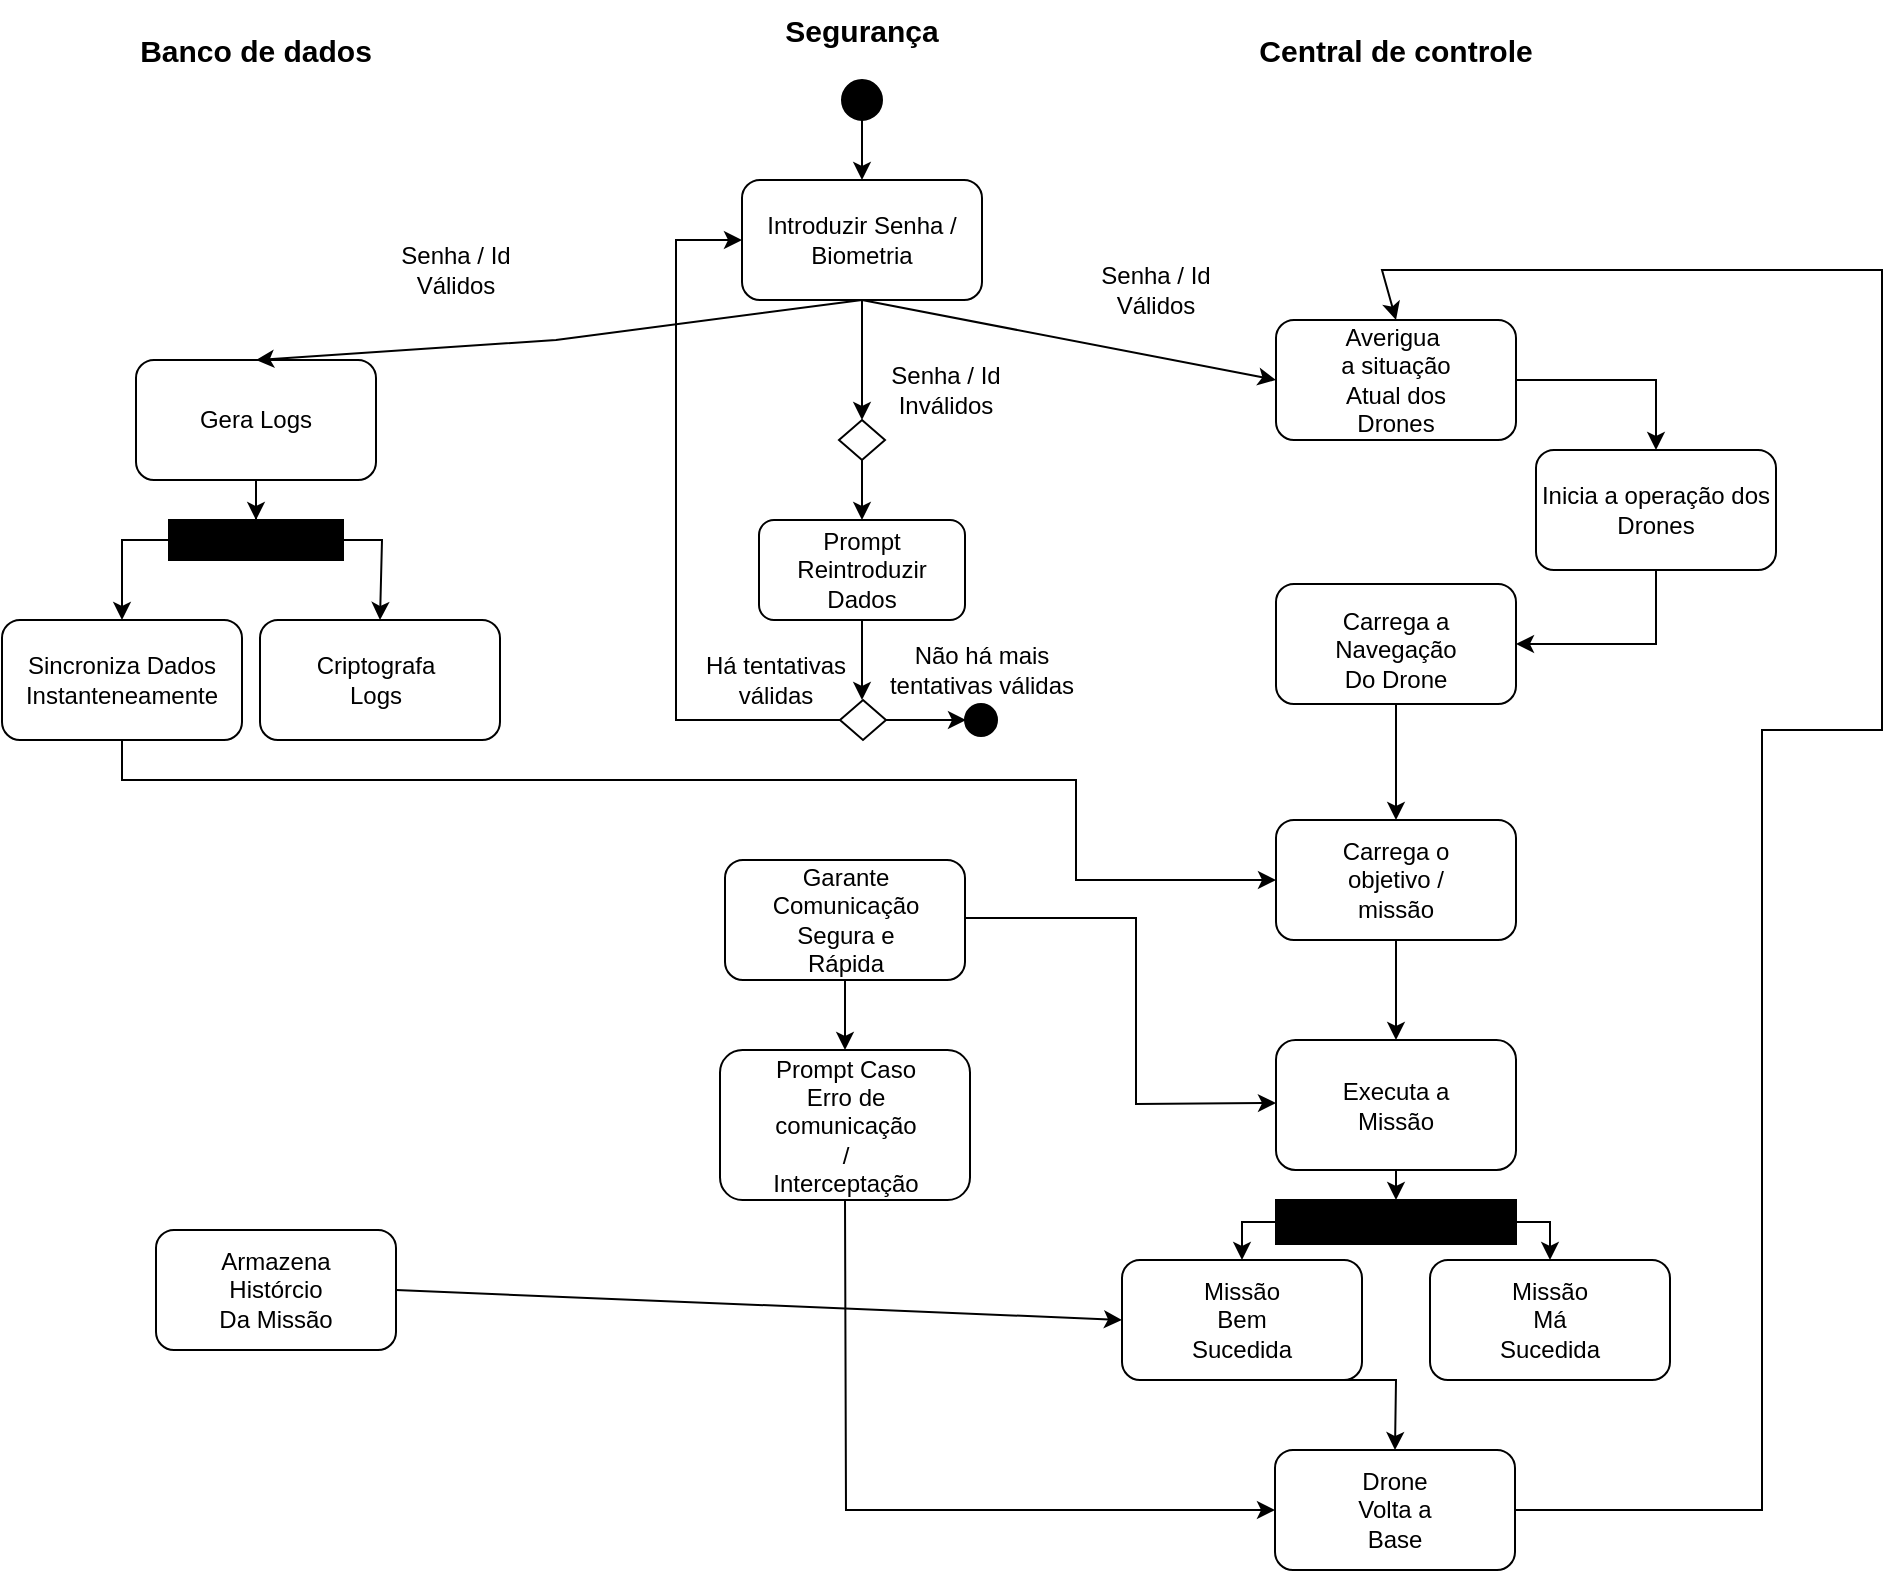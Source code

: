<mxfile version="26.1.3">
  <diagram name="Página-1" id="PBWf0IsmJgYy4qdDMAUZ">
    <mxGraphModel dx="2442" dy="857" grid="1" gridSize="10" guides="1" tooltips="1" connect="1" arrows="1" fold="1" page="1" pageScale="1" pageWidth="827" pageHeight="1169" math="0" shadow="0">
      <root>
        <mxCell id="0" />
        <mxCell id="1" parent="0" />
        <mxCell id="X2p8SpPgiToTha0TDPax-7" value="Segurança" style="text;html=1;align=center;verticalAlign=middle;whiteSpace=wrap;rounded=0;fontSize=15;fontStyle=1" parent="1" vertex="1">
          <mxGeometry x="40" y="35" width="60" height="30" as="geometry" />
        </mxCell>
        <mxCell id="X2p8SpPgiToTha0TDPax-8" value="Central de controle" style="text;html=1;align=center;verticalAlign=middle;whiteSpace=wrap;rounded=0;fontSize=15;fontStyle=1" parent="1" vertex="1">
          <mxGeometry x="237" y="45" width="200" height="30" as="geometry" />
        </mxCell>
        <mxCell id="X2p8SpPgiToTha0TDPax-9" value="Introduzir Senha / Biometria" style="rounded=1;whiteSpace=wrap;html=1;" parent="1" vertex="1">
          <mxGeometry x="10" y="125" width="120" height="60" as="geometry" />
        </mxCell>
        <mxCell id="X2p8SpPgiToTha0TDPax-11" value="Banco de dados" style="text;html=1;align=center;verticalAlign=middle;whiteSpace=wrap;rounded=0;fontSize=15;fontStyle=1" parent="1" vertex="1">
          <mxGeometry x="-353" y="45" width="240" height="30" as="geometry" />
        </mxCell>
        <mxCell id="X2p8SpPgiToTha0TDPax-14" value="Inicia a operação dos Drones" style="rounded=1;whiteSpace=wrap;html=1;" parent="1" vertex="1">
          <mxGeometry x="407" y="260" width="120" height="60" as="geometry" />
        </mxCell>
        <mxCell id="1f63iJSsUpzgmk3ljbUG-5" value="" style="rounded=1;whiteSpace=wrap;html=1;" vertex="1" parent="1">
          <mxGeometry x="277" y="327" width="120" height="60" as="geometry" />
        </mxCell>
        <mxCell id="1f63iJSsUpzgmk3ljbUG-6" value="Carrega a Navegação Do Drone" style="text;html=1;align=center;verticalAlign=middle;whiteSpace=wrap;rounded=0;" vertex="1" parent="1">
          <mxGeometry x="307" y="345" width="60" height="30" as="geometry" />
        </mxCell>
        <mxCell id="1f63iJSsUpzgmk3ljbUG-9" value="" style="rounded=1;whiteSpace=wrap;html=1;" vertex="1" parent="1">
          <mxGeometry x="-293" y="215" width="120" height="60" as="geometry" />
        </mxCell>
        <mxCell id="1f63iJSsUpzgmk3ljbUG-11" value="Gera Logs" style="text;html=1;align=center;verticalAlign=middle;whiteSpace=wrap;rounded=0;" vertex="1" parent="1">
          <mxGeometry x="-263" y="230" width="60" height="30" as="geometry" />
        </mxCell>
        <mxCell id="1f63iJSsUpzgmk3ljbUG-13" value="" style="rounded=1;whiteSpace=wrap;html=1;" vertex="1" parent="1">
          <mxGeometry x="-231" y="345" width="120" height="60" as="geometry" />
        </mxCell>
        <mxCell id="1f63iJSsUpzgmk3ljbUG-15" value="Criptografa Logs" style="text;html=1;align=center;verticalAlign=middle;whiteSpace=wrap;rounded=0;" vertex="1" parent="1">
          <mxGeometry x="-203" y="360" width="60" height="30" as="geometry" />
        </mxCell>
        <mxCell id="1f63iJSsUpzgmk3ljbUG-16" value="" style="rounded=1;whiteSpace=wrap;html=1;" vertex="1" parent="1">
          <mxGeometry x="-360" y="345" width="120" height="60" as="geometry" />
        </mxCell>
        <mxCell id="1f63iJSsUpzgmk3ljbUG-19" value="" style="ellipse;whiteSpace=wrap;html=1;aspect=fixed;fillColor=#000000;" vertex="1" parent="1">
          <mxGeometry x="60" y="75" width="20" height="20" as="geometry" />
        </mxCell>
        <mxCell id="1f63iJSsUpzgmk3ljbUG-20" value="" style="endArrow=classic;html=1;rounded=0;exitX=0.5;exitY=1;exitDx=0;exitDy=0;entryX=0.5;entryY=0;entryDx=0;entryDy=0;" edge="1" parent="1" source="1f63iJSsUpzgmk3ljbUG-19" target="X2p8SpPgiToTha0TDPax-9">
          <mxGeometry width="50" height="50" relative="1" as="geometry">
            <mxPoint x="107" y="345" as="sourcePoint" />
            <mxPoint x="157" y="295" as="targetPoint" />
          </mxGeometry>
        </mxCell>
        <mxCell id="1f63iJSsUpzgmk3ljbUG-24" value="Sincroniza Dados Instanteneamente" style="text;html=1;align=center;verticalAlign=middle;whiteSpace=wrap;rounded=0;" vertex="1" parent="1">
          <mxGeometry x="-330" y="360" width="60" height="30" as="geometry" />
        </mxCell>
        <mxCell id="1f63iJSsUpzgmk3ljbUG-25" value="" style="endArrow=classic;html=1;rounded=0;exitX=0.5;exitY=1;exitDx=0;exitDy=0;entryX=0.5;entryY=0;entryDx=0;entryDy=0;" edge="1" parent="1" source="X2p8SpPgiToTha0TDPax-9" target="1f63iJSsUpzgmk3ljbUG-9">
          <mxGeometry width="50" height="50" relative="1" as="geometry">
            <mxPoint x="107" y="345" as="sourcePoint" />
            <mxPoint x="157" y="295" as="targetPoint" />
            <Array as="points">
              <mxPoint x="-83" y="205" />
            </Array>
          </mxGeometry>
        </mxCell>
        <mxCell id="1f63iJSsUpzgmk3ljbUG-26" value="" style="rhombus;whiteSpace=wrap;html=1;" vertex="1" parent="1">
          <mxGeometry x="58.5" y="245" width="23" height="20" as="geometry" />
        </mxCell>
        <mxCell id="1f63iJSsUpzgmk3ljbUG-27" value="" style="endArrow=classic;html=1;rounded=0;exitX=0.5;exitY=1;exitDx=0;exitDy=0;" edge="1" parent="1" source="1f63iJSsUpzgmk3ljbUG-26">
          <mxGeometry width="50" height="50" relative="1" as="geometry">
            <mxPoint x="57" y="315" as="sourcePoint" />
            <mxPoint x="70" y="295" as="targetPoint" />
          </mxGeometry>
        </mxCell>
        <mxCell id="1f63iJSsUpzgmk3ljbUG-28" value="" style="endArrow=classic;html=1;rounded=0;entryX=0.5;entryY=0;entryDx=0;entryDy=0;" edge="1" parent="1" target="1f63iJSsUpzgmk3ljbUG-26">
          <mxGeometry width="50" height="50" relative="1" as="geometry">
            <mxPoint x="70" y="185" as="sourcePoint" />
            <mxPoint x="117" y="195" as="targetPoint" />
          </mxGeometry>
        </mxCell>
        <mxCell id="1f63iJSsUpzgmk3ljbUG-29" value="Senha / Id Válidos" style="text;html=1;align=center;verticalAlign=middle;whiteSpace=wrap;rounded=0;" vertex="1" parent="1">
          <mxGeometry x="187" y="165" width="60" height="30" as="geometry" />
        </mxCell>
        <mxCell id="1f63iJSsUpzgmk3ljbUG-30" value="Senha / Id Válidos" style="text;html=1;align=center;verticalAlign=middle;whiteSpace=wrap;rounded=0;" vertex="1" parent="1">
          <mxGeometry x="-163" y="155" width="60" height="30" as="geometry" />
        </mxCell>
        <mxCell id="1f63iJSsUpzgmk3ljbUG-32" value="Senha / Id&lt;br&gt;Inválidos" style="text;html=1;align=center;verticalAlign=middle;whiteSpace=wrap;rounded=0;" vertex="1" parent="1">
          <mxGeometry x="81.5" y="215" width="60" height="30" as="geometry" />
        </mxCell>
        <mxCell id="1f63iJSsUpzgmk3ljbUG-33" value="" style="rounded=1;whiteSpace=wrap;html=1;" vertex="1" parent="1">
          <mxGeometry x="18.5" y="295" width="103" height="50" as="geometry" />
        </mxCell>
        <mxCell id="1f63iJSsUpzgmk3ljbUG-34" value="Prompt Reintroduzir Dados" style="text;html=1;align=center;verticalAlign=middle;whiteSpace=wrap;rounded=0;" vertex="1" parent="1">
          <mxGeometry x="40" y="305" width="60" height="30" as="geometry" />
        </mxCell>
        <mxCell id="1f63iJSsUpzgmk3ljbUG-36" value="" style="endArrow=classic;html=1;rounded=0;exitX=0.5;exitY=1;exitDx=0;exitDy=0;" edge="1" parent="1" source="1f63iJSsUpzgmk3ljbUG-33">
          <mxGeometry width="50" height="50" relative="1" as="geometry">
            <mxPoint x="77" y="425" as="sourcePoint" />
            <mxPoint x="70" y="385" as="targetPoint" />
          </mxGeometry>
        </mxCell>
        <mxCell id="1f63iJSsUpzgmk3ljbUG-39" value="" style="rhombus;whiteSpace=wrap;html=1;" vertex="1" parent="1">
          <mxGeometry x="59" y="385" width="23" height="20" as="geometry" />
        </mxCell>
        <mxCell id="1f63iJSsUpzgmk3ljbUG-40" value="" style="endArrow=classic;html=1;rounded=0;" edge="1" parent="1">
          <mxGeometry width="50" height="50" relative="1" as="geometry">
            <mxPoint x="82" y="395" as="sourcePoint" />
            <mxPoint x="122" y="395" as="targetPoint" />
            <Array as="points" />
          </mxGeometry>
        </mxCell>
        <mxCell id="1f63iJSsUpzgmk3ljbUG-42" value="" style="ellipse;whiteSpace=wrap;html=1;aspect=fixed;fillColor=#000000;" vertex="1" parent="1">
          <mxGeometry x="121.5" y="387" width="16" height="16" as="geometry" />
        </mxCell>
        <mxCell id="1f63iJSsUpzgmk3ljbUG-44" value="Não há mais tentativas válidas" style="text;html=1;align=center;verticalAlign=middle;whiteSpace=wrap;rounded=0;" vertex="1" parent="1">
          <mxGeometry x="82" y="355" width="95.5" height="30" as="geometry" />
        </mxCell>
        <mxCell id="1f63iJSsUpzgmk3ljbUG-46" value="" style="endArrow=classic;html=1;rounded=0;exitX=0;exitY=0.5;exitDx=0;exitDy=0;entryX=0;entryY=0.5;entryDx=0;entryDy=0;" edge="1" parent="1" source="1f63iJSsUpzgmk3ljbUG-39" target="X2p8SpPgiToTha0TDPax-9">
          <mxGeometry width="50" height="50" relative="1" as="geometry">
            <mxPoint x="-43" y="395" as="sourcePoint" />
            <mxPoint x="-3" y="155" as="targetPoint" />
            <Array as="points">
              <mxPoint x="-23" y="395" />
              <mxPoint x="-23" y="275" />
              <mxPoint x="-23" y="155" />
            </Array>
          </mxGeometry>
        </mxCell>
        <mxCell id="1f63iJSsUpzgmk3ljbUG-47" value="Há tentativas válidas" style="text;html=1;align=center;verticalAlign=middle;whiteSpace=wrap;rounded=0;" vertex="1" parent="1">
          <mxGeometry x="-13" y="360" width="80" height="30" as="geometry" />
        </mxCell>
        <mxCell id="1f63iJSsUpzgmk3ljbUG-50" value="" style="endArrow=classic;html=1;rounded=0;exitX=0.5;exitY=1;exitDx=0;exitDy=0;entryX=0.5;entryY=0;entryDx=0;entryDy=0;" edge="1" parent="1" source="1f63iJSsUpzgmk3ljbUG-93" target="1f63iJSsUpzgmk3ljbUG-16">
          <mxGeometry width="50" height="50" relative="1" as="geometry">
            <mxPoint x="-313" y="335" as="sourcePoint" />
            <mxPoint x="-343" y="305" as="targetPoint" />
            <Array as="points">
              <mxPoint x="-233" y="305" />
              <mxPoint x="-300" y="305" />
            </Array>
          </mxGeometry>
        </mxCell>
        <mxCell id="1f63iJSsUpzgmk3ljbUG-51" value="" style="endArrow=classic;html=1;rounded=0;exitX=0.5;exitY=1;exitDx=0;exitDy=0;" edge="1" parent="1" source="1f63iJSsUpzgmk3ljbUG-5">
          <mxGeometry width="50" height="50" relative="1" as="geometry">
            <mxPoint x="377" y="475" as="sourcePoint" />
            <mxPoint x="337" y="445" as="targetPoint" />
          </mxGeometry>
        </mxCell>
        <mxCell id="1f63iJSsUpzgmk3ljbUG-52" style="edgeStyle=orthogonalEdgeStyle;rounded=0;orthogonalLoop=1;jettySize=auto;html=1;exitX=0.5;exitY=1;exitDx=0;exitDy=0;" edge="1" parent="1" source="1f63iJSsUpzgmk3ljbUG-6" target="1f63iJSsUpzgmk3ljbUG-6">
          <mxGeometry relative="1" as="geometry" />
        </mxCell>
        <mxCell id="1f63iJSsUpzgmk3ljbUG-53" value="" style="rounded=1;whiteSpace=wrap;html=1;" vertex="1" parent="1">
          <mxGeometry x="277" y="445" width="120" height="60" as="geometry" />
        </mxCell>
        <mxCell id="1f63iJSsUpzgmk3ljbUG-54" value="Carrega o objetivo / missão" style="text;html=1;align=center;verticalAlign=middle;whiteSpace=wrap;rounded=0;" vertex="1" parent="1">
          <mxGeometry x="307" y="460" width="60" height="30" as="geometry" />
        </mxCell>
        <mxCell id="1f63iJSsUpzgmk3ljbUG-55" value="" style="endArrow=classic;html=1;rounded=0;exitX=0.5;exitY=1;exitDx=0;exitDy=0;entryX=0;entryY=0.5;entryDx=0;entryDy=0;" edge="1" parent="1" source="1f63iJSsUpzgmk3ljbUG-16" target="1f63iJSsUpzgmk3ljbUG-53">
          <mxGeometry width="50" height="50" relative="1" as="geometry">
            <mxPoint x="-293" y="495" as="sourcePoint" />
            <mxPoint x="177" y="515" as="targetPoint" />
            <Array as="points">
              <mxPoint x="-300" y="425" />
              <mxPoint x="-63" y="425" />
              <mxPoint x="177" y="425" />
              <mxPoint x="177" y="475" />
            </Array>
          </mxGeometry>
        </mxCell>
        <mxCell id="1f63iJSsUpzgmk3ljbUG-56" value="" style="endArrow=classic;html=1;rounded=0;exitX=0.5;exitY=1;exitDx=0;exitDy=0;entryX=0.5;entryY=0;entryDx=0;entryDy=0;" edge="1" parent="1" source="1f63iJSsUpzgmk3ljbUG-53" target="1f63iJSsUpzgmk3ljbUG-57">
          <mxGeometry width="50" height="50" relative="1" as="geometry">
            <mxPoint x="397" y="545" as="sourcePoint" />
            <mxPoint x="337" y="545" as="targetPoint" />
          </mxGeometry>
        </mxCell>
        <mxCell id="1f63iJSsUpzgmk3ljbUG-57" value="" style="rounded=1;whiteSpace=wrap;html=1;" vertex="1" parent="1">
          <mxGeometry x="277" y="555" width="120" height="65" as="geometry" />
        </mxCell>
        <mxCell id="1f63iJSsUpzgmk3ljbUG-59" value="" style="rounded=1;whiteSpace=wrap;html=1;" vertex="1" parent="1">
          <mxGeometry x="277" y="195" width="120" height="60" as="geometry" />
        </mxCell>
        <mxCell id="1f63iJSsUpzgmk3ljbUG-60" value="Averigua&amp;nbsp; a situação Atual dos Drones" style="text;html=1;align=center;verticalAlign=middle;whiteSpace=wrap;rounded=0;" vertex="1" parent="1">
          <mxGeometry x="307" y="210" width="60" height="30" as="geometry" />
        </mxCell>
        <mxCell id="1f63iJSsUpzgmk3ljbUG-62" value="" style="endArrow=classic;html=1;rounded=0;exitX=0.5;exitY=1;exitDx=0;exitDy=0;entryX=0;entryY=0.5;entryDx=0;entryDy=0;" edge="1" parent="1" source="X2p8SpPgiToTha0TDPax-9" target="1f63iJSsUpzgmk3ljbUG-59">
          <mxGeometry width="50" height="50" relative="1" as="geometry">
            <mxPoint x="217" y="235" as="sourcePoint" />
            <mxPoint x="267" y="185" as="targetPoint" />
          </mxGeometry>
        </mxCell>
        <mxCell id="1f63iJSsUpzgmk3ljbUG-64" value="" style="endArrow=classic;html=1;rounded=0;exitX=1;exitY=0.5;exitDx=0;exitDy=0;entryX=0.5;entryY=0;entryDx=0;entryDy=0;" edge="1" parent="1" source="1f63iJSsUpzgmk3ljbUG-59" target="X2p8SpPgiToTha0TDPax-14">
          <mxGeometry width="50" height="50" relative="1" as="geometry">
            <mxPoint x="447" y="235" as="sourcePoint" />
            <mxPoint x="477" y="255" as="targetPoint" />
            <Array as="points">
              <mxPoint x="467" y="225" />
            </Array>
          </mxGeometry>
        </mxCell>
        <mxCell id="1f63iJSsUpzgmk3ljbUG-65" value="" style="endArrow=classic;html=1;rounded=0;exitX=0.5;exitY=1;exitDx=0;exitDy=0;entryX=1;entryY=0.5;entryDx=0;entryDy=0;" edge="1" parent="1" source="X2p8SpPgiToTha0TDPax-14" target="1f63iJSsUpzgmk3ljbUG-5">
          <mxGeometry width="50" height="50" relative="1" as="geometry">
            <mxPoint x="487" y="415" as="sourcePoint" />
            <mxPoint x="537" y="365" as="targetPoint" />
            <Array as="points">
              <mxPoint x="467" y="357" />
            </Array>
          </mxGeometry>
        </mxCell>
        <mxCell id="1f63iJSsUpzgmk3ljbUG-66" value="Executa a Missão" style="text;html=1;align=center;verticalAlign=middle;whiteSpace=wrap;rounded=0;" vertex="1" parent="1">
          <mxGeometry x="307" y="573" width="60" height="30" as="geometry" />
        </mxCell>
        <mxCell id="1f63iJSsUpzgmk3ljbUG-67" value="" style="rounded=1;whiteSpace=wrap;html=1;" vertex="1" parent="1">
          <mxGeometry x="1.5" y="465" width="120" height="60" as="geometry" />
        </mxCell>
        <mxCell id="1f63iJSsUpzgmk3ljbUG-68" value="Garante Comunicação Segura e Rápida" style="text;html=1;align=center;verticalAlign=middle;whiteSpace=wrap;rounded=0;" vertex="1" parent="1">
          <mxGeometry x="31.5" y="480" width="60" height="30" as="geometry" />
        </mxCell>
        <mxCell id="1f63iJSsUpzgmk3ljbUG-69" value="" style="endArrow=classic;html=1;rounded=0;exitX=1;exitY=0.5;exitDx=0;exitDy=0;entryX=0;entryY=0.5;entryDx=0;entryDy=0;" edge="1" parent="1">
          <mxGeometry width="50" height="50" relative="1" as="geometry">
            <mxPoint x="121.5" y="494" as="sourcePoint" />
            <mxPoint x="277" y="586.5" as="targetPoint" />
            <Array as="points">
              <mxPoint x="207" y="494" />
              <mxPoint x="207" y="587" />
            </Array>
          </mxGeometry>
        </mxCell>
        <mxCell id="1f63iJSsUpzgmk3ljbUG-70" value="" style="rounded=1;whiteSpace=wrap;html=1;" vertex="1" parent="1">
          <mxGeometry x="-1" y="560" width="125" height="75" as="geometry" />
        </mxCell>
        <mxCell id="1f63iJSsUpzgmk3ljbUG-72" value="Prompt Caso Erro de comunicação / Interceptação" style="text;html=1;align=center;verticalAlign=middle;whiteSpace=wrap;rounded=0;" vertex="1" parent="1">
          <mxGeometry x="31.5" y="582.5" width="60" height="30" as="geometry" />
        </mxCell>
        <mxCell id="1f63iJSsUpzgmk3ljbUG-75" value="" style="endArrow=classic;html=1;rounded=0;exitX=0.5;exitY=1;exitDx=0;exitDy=0;entryX=0.5;entryY=0;entryDx=0;entryDy=0;" edge="1" parent="1" source="1f63iJSsUpzgmk3ljbUG-67" target="1f63iJSsUpzgmk3ljbUG-70">
          <mxGeometry width="50" height="50" relative="1" as="geometry">
            <mxPoint x="177" y="695" as="sourcePoint" />
            <mxPoint x="227" y="645" as="targetPoint" />
          </mxGeometry>
        </mxCell>
        <mxCell id="1f63iJSsUpzgmk3ljbUG-76" value="" style="rounded=1;whiteSpace=wrap;html=1;" vertex="1" parent="1">
          <mxGeometry x="276.5" y="760" width="120" height="60" as="geometry" />
        </mxCell>
        <mxCell id="1f63iJSsUpzgmk3ljbUG-77" value="Drone Volta a Base" style="text;html=1;align=center;verticalAlign=middle;whiteSpace=wrap;rounded=0;" vertex="1" parent="1">
          <mxGeometry x="310" y="775" width="53" height="30" as="geometry" />
        </mxCell>
        <mxCell id="1f63iJSsUpzgmk3ljbUG-79" value="" style="endArrow=classic;html=1;rounded=0;exitX=0.5;exitY=1;exitDx=0;exitDy=0;entryX=0;entryY=0.5;entryDx=0;entryDy=0;" edge="1" parent="1" source="1f63iJSsUpzgmk3ljbUG-70" target="1f63iJSsUpzgmk3ljbUG-76">
          <mxGeometry width="50" height="50" relative="1" as="geometry">
            <mxPoint x="70" y="720" as="sourcePoint" />
            <mxPoint x="120" y="670" as="targetPoint" />
            <Array as="points">
              <mxPoint x="62" y="790" />
            </Array>
          </mxGeometry>
        </mxCell>
        <mxCell id="1f63iJSsUpzgmk3ljbUG-80" value="" style="rounded=1;whiteSpace=wrap;html=1;" vertex="1" parent="1">
          <mxGeometry x="200" y="665" width="120" height="60" as="geometry" />
        </mxCell>
        <mxCell id="1f63iJSsUpzgmk3ljbUG-83" value="" style="endArrow=classic;html=1;rounded=0;exitX=0.5;exitY=1;exitDx=0;exitDy=0;entryX=0.5;entryY=0;entryDx=0;entryDy=0;" edge="1" parent="1" source="1f63iJSsUpzgmk3ljbUG-80" target="1f63iJSsUpzgmk3ljbUG-76">
          <mxGeometry width="50" height="50" relative="1" as="geometry">
            <mxPoint x="450" y="775" as="sourcePoint" />
            <mxPoint x="500" y="725" as="targetPoint" />
            <Array as="points">
              <mxPoint x="337" y="725" />
            </Array>
          </mxGeometry>
        </mxCell>
        <mxCell id="1f63iJSsUpzgmk3ljbUG-84" value="Missão Bem Sucedida" style="text;html=1;align=center;verticalAlign=middle;whiteSpace=wrap;rounded=0;" vertex="1" parent="1">
          <mxGeometry x="230" y="680" width="60" height="30" as="geometry" />
        </mxCell>
        <mxCell id="1f63iJSsUpzgmk3ljbUG-85" value="" style="rounded=1;whiteSpace=wrap;html=1;" vertex="1" parent="1">
          <mxGeometry x="354" y="665" width="120" height="60" as="geometry" />
        </mxCell>
        <mxCell id="1f63iJSsUpzgmk3ljbUG-87" value="Missão&lt;br&gt;Má&lt;div&gt;Sucedida&lt;/div&gt;" style="text;html=1;align=center;verticalAlign=middle;whiteSpace=wrap;rounded=0;" vertex="1" parent="1">
          <mxGeometry x="384" y="680" width="60" height="30" as="geometry" />
        </mxCell>
        <mxCell id="1f63iJSsUpzgmk3ljbUG-88" value="" style="rounded=1;whiteSpace=wrap;html=1;" vertex="1" parent="1">
          <mxGeometry x="-283" y="650" width="120" height="60" as="geometry" />
        </mxCell>
        <mxCell id="1f63iJSsUpzgmk3ljbUG-89" value="Armazena Histórcio Da Missão" style="text;html=1;align=center;verticalAlign=middle;whiteSpace=wrap;rounded=0;" vertex="1" parent="1">
          <mxGeometry x="-253" y="665" width="60" height="30" as="geometry" />
        </mxCell>
        <mxCell id="1f63iJSsUpzgmk3ljbUG-91" value="" style="endArrow=classic;html=1;rounded=0;exitX=1;exitY=0.5;exitDx=0;exitDy=0;entryX=0;entryY=0.5;entryDx=0;entryDy=0;" edge="1" parent="1" source="1f63iJSsUpzgmk3ljbUG-88" target="1f63iJSsUpzgmk3ljbUG-80">
          <mxGeometry width="50" height="50" relative="1" as="geometry">
            <mxPoint x="-130" y="710" as="sourcePoint" />
            <mxPoint x="-80" y="660" as="targetPoint" />
          </mxGeometry>
        </mxCell>
        <mxCell id="1f63iJSsUpzgmk3ljbUG-92" value="" style="endArrow=classic;html=1;rounded=0;exitX=1;exitY=0.5;exitDx=0;exitDy=0;entryX=0.5;entryY=0;entryDx=0;entryDy=0;" edge="1" parent="1" source="1f63iJSsUpzgmk3ljbUG-76" target="1f63iJSsUpzgmk3ljbUG-59">
          <mxGeometry width="50" height="50" relative="1" as="geometry">
            <mxPoint x="470" y="780" as="sourcePoint" />
            <mxPoint x="350" y="180" as="targetPoint" />
            <Array as="points">
              <mxPoint x="520" y="790" />
              <mxPoint x="520" y="400" />
              <mxPoint x="580" y="400" />
              <mxPoint x="580" y="170" />
              <mxPoint x="460" y="170" />
              <mxPoint x="330" y="170" />
            </Array>
          </mxGeometry>
        </mxCell>
        <mxCell id="1f63iJSsUpzgmk3ljbUG-94" value="" style="endArrow=classic;html=1;rounded=0;exitX=0.5;exitY=1;exitDx=0;exitDy=0;entryX=0.5;entryY=0;entryDx=0;entryDy=0;" edge="1" parent="1" source="1f63iJSsUpzgmk3ljbUG-9" target="1f63iJSsUpzgmk3ljbUG-93">
          <mxGeometry width="50" height="50" relative="1" as="geometry">
            <mxPoint x="-233" y="275" as="sourcePoint" />
            <mxPoint x="-173" y="345" as="targetPoint" />
            <Array as="points">
              <mxPoint x="-233" y="305" />
            </Array>
          </mxGeometry>
        </mxCell>
        <mxCell id="1f63iJSsUpzgmk3ljbUG-95" value="" style="endArrow=classic;html=1;rounded=0;exitX=0.5;exitY=1;exitDx=0;exitDy=0;entryX=0.5;entryY=0;entryDx=0;entryDy=0;" edge="1" parent="1" source="1f63iJSsUpzgmk3ljbUG-9" target="1f63iJSsUpzgmk3ljbUG-93">
          <mxGeometry width="50" height="50" relative="1" as="geometry">
            <mxPoint x="-233" y="275" as="sourcePoint" />
            <mxPoint x="-300" y="345" as="targetPoint" />
            <Array as="points" />
          </mxGeometry>
        </mxCell>
        <mxCell id="1f63iJSsUpzgmk3ljbUG-93" value="" style="rounded=0;whiteSpace=wrap;html=1;fillColor=#000000;" vertex="1" parent="1">
          <mxGeometry x="-276.5" y="295" width="87" height="20" as="geometry" />
        </mxCell>
        <mxCell id="1f63iJSsUpzgmk3ljbUG-96" value="" style="endArrow=classic;html=1;rounded=0;exitX=1;exitY=0.5;exitDx=0;exitDy=0;entryX=0.5;entryY=0;entryDx=0;entryDy=0;" edge="1" parent="1" source="1f63iJSsUpzgmk3ljbUG-93" target="1f63iJSsUpzgmk3ljbUG-13">
          <mxGeometry width="50" height="50" relative="1" as="geometry">
            <mxPoint x="-130" y="310" as="sourcePoint" />
            <mxPoint x="-80" y="260" as="targetPoint" />
            <Array as="points">
              <mxPoint x="-170" y="305" />
            </Array>
          </mxGeometry>
        </mxCell>
        <mxCell id="1f63iJSsUpzgmk3ljbUG-98" value="" style="rounded=0;whiteSpace=wrap;html=1;fillColor=#000000;" vertex="1" parent="1">
          <mxGeometry x="277" y="635" width="120" height="22" as="geometry" />
        </mxCell>
        <mxCell id="1f63iJSsUpzgmk3ljbUG-99" value="" style="endArrow=classic;html=1;rounded=0;exitX=0.5;exitY=1;exitDx=0;exitDy=0;entryX=0.5;entryY=0;entryDx=0;entryDy=0;" edge="1" parent="1" source="1f63iJSsUpzgmk3ljbUG-57" target="1f63iJSsUpzgmk3ljbUG-98">
          <mxGeometry width="50" height="50" relative="1" as="geometry">
            <mxPoint x="430" y="560" as="sourcePoint" />
            <mxPoint x="480" y="510" as="targetPoint" />
          </mxGeometry>
        </mxCell>
        <mxCell id="1f63iJSsUpzgmk3ljbUG-100" value="" style="endArrow=classic;html=1;rounded=0;exitX=0;exitY=0.5;exitDx=0;exitDy=0;entryX=0.5;entryY=0;entryDx=0;entryDy=0;" edge="1" parent="1" source="1f63iJSsUpzgmk3ljbUG-98" target="1f63iJSsUpzgmk3ljbUG-80">
          <mxGeometry width="50" height="50" relative="1" as="geometry">
            <mxPoint x="-380" y="610" as="sourcePoint" />
            <mxPoint x="-330" y="560" as="targetPoint" />
            <Array as="points">
              <mxPoint x="260" y="646" />
            </Array>
          </mxGeometry>
        </mxCell>
        <mxCell id="1f63iJSsUpzgmk3ljbUG-101" value="" style="endArrow=classic;html=1;rounded=0;exitX=1;exitY=0.5;exitDx=0;exitDy=0;entryX=0.5;entryY=0;entryDx=0;entryDy=0;" edge="1" parent="1" source="1f63iJSsUpzgmk3ljbUG-98" target="1f63iJSsUpzgmk3ljbUG-85">
          <mxGeometry width="50" height="50" relative="1" as="geometry">
            <mxPoint x="430" y="650" as="sourcePoint" />
            <mxPoint x="480" y="600" as="targetPoint" />
            <Array as="points">
              <mxPoint x="414" y="646" />
            </Array>
          </mxGeometry>
        </mxCell>
      </root>
    </mxGraphModel>
  </diagram>
</mxfile>
